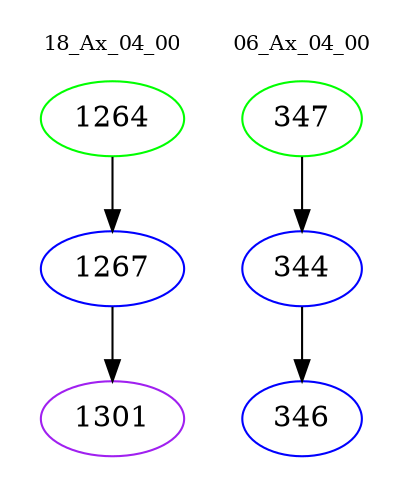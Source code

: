 digraph{
subgraph cluster_0 {
color = white
label = "18_Ax_04_00";
fontsize=10;
T0_1264 [label="1264", color="green"]
T0_1264 -> T0_1267 [color="black"]
T0_1267 [label="1267", color="blue"]
T0_1267 -> T0_1301 [color="black"]
T0_1301 [label="1301", color="purple"]
}
subgraph cluster_1 {
color = white
label = "06_Ax_04_00";
fontsize=10;
T1_347 [label="347", color="green"]
T1_347 -> T1_344 [color="black"]
T1_344 [label="344", color="blue"]
T1_344 -> T1_346 [color="black"]
T1_346 [label="346", color="blue"]
}
}
